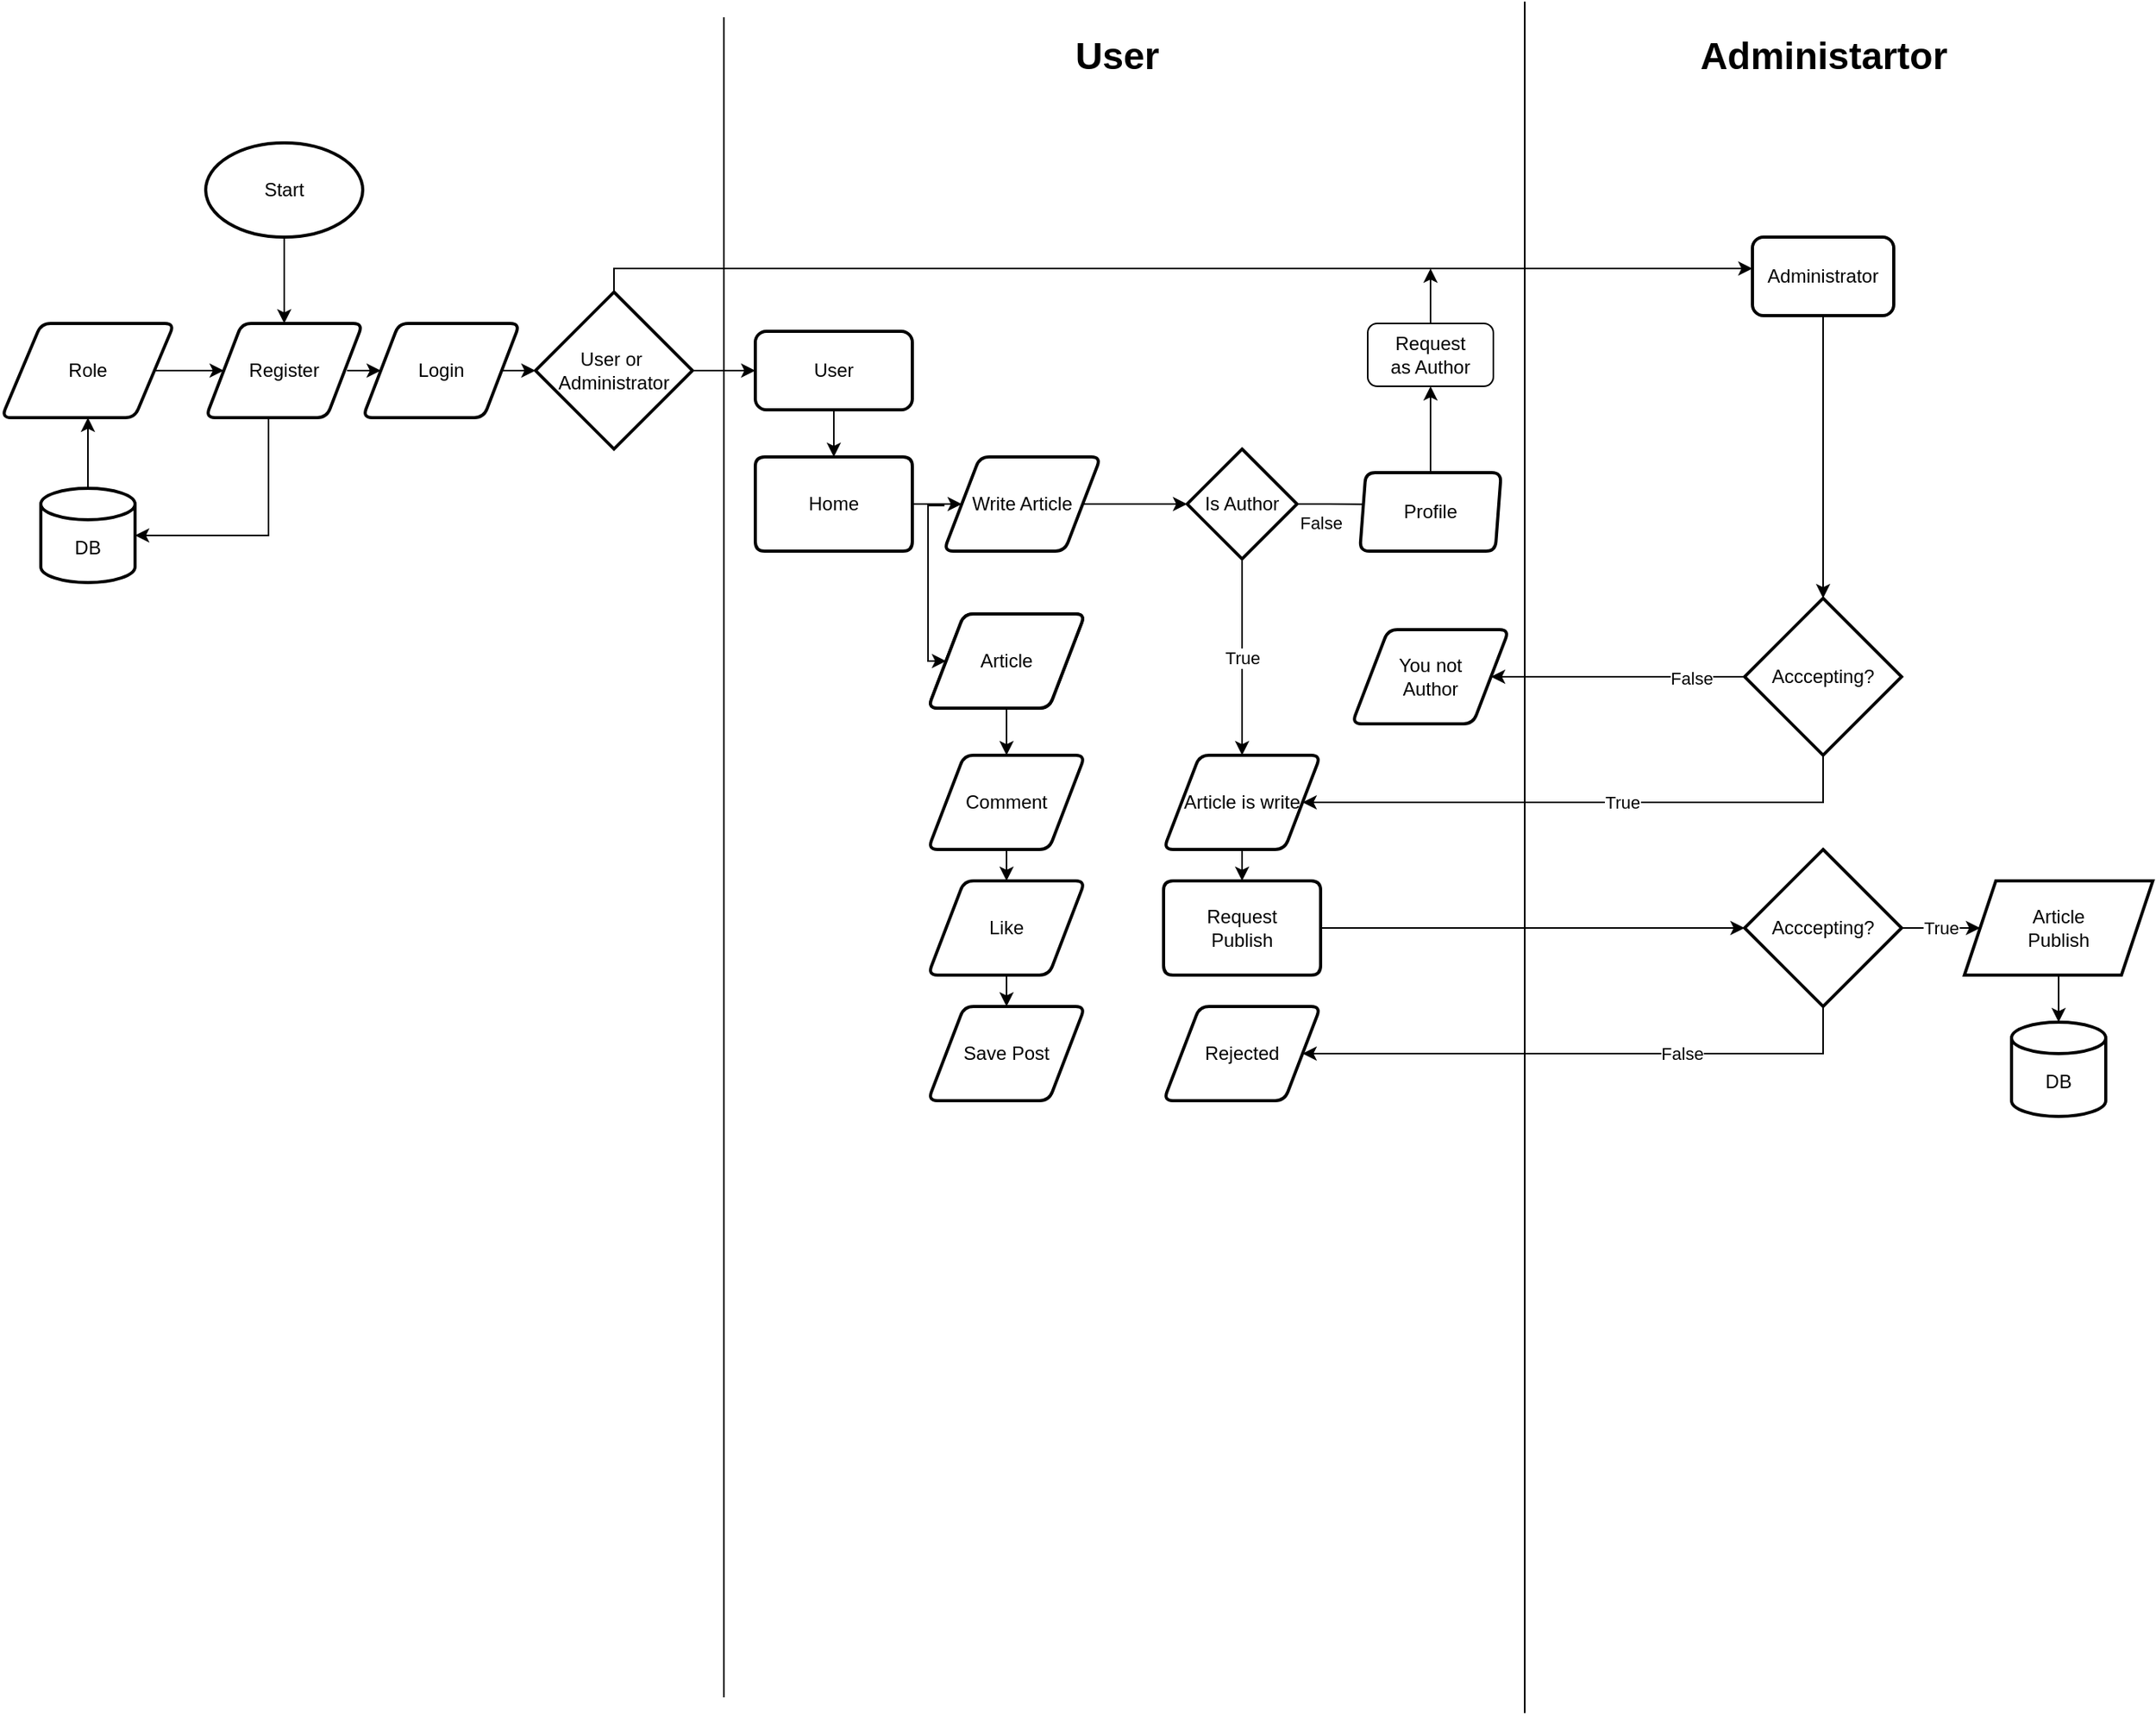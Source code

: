 <mxfile version="21.3.6" type="device">
  <diagram name="Page-1" id="gf7bokLuWfXzUaqeIxcx">
    <mxGraphModel dx="1926" dy="904" grid="1" gridSize="10" guides="1" tooltips="1" connect="1" arrows="1" fold="1" page="1" pageScale="1" pageWidth="850" pageHeight="1100" math="0" shadow="0">
      <root>
        <mxCell id="0" />
        <mxCell id="1" parent="0" />
        <mxCell id="AwZKdBI7ihTLyZNxSXt0-6" value="" style="endArrow=none;html=1;rounded=0;" edge="1" parent="1">
          <mxGeometry width="50" height="50" relative="1" as="geometry">
            <mxPoint x="-380" y="10" as="sourcePoint" />
            <mxPoint x="-380" y="1080" as="targetPoint" />
          </mxGeometry>
        </mxCell>
        <mxCell id="AwZKdBI7ihTLyZNxSXt0-12" value="" style="endArrow=none;html=1;rounded=0;" edge="1" parent="1">
          <mxGeometry width="50" height="50" relative="1" as="geometry">
            <mxPoint x="130" as="sourcePoint" />
            <mxPoint x="130" y="1090" as="targetPoint" />
          </mxGeometry>
        </mxCell>
        <mxCell id="AwZKdBI7ihTLyZNxSXt0-13" value="&lt;h1&gt;User&lt;/h1&gt;" style="text;html=1;align=center;verticalAlign=middle;resizable=0;points=[];autosize=1;strokeColor=none;fillColor=none;" vertex="1" parent="1">
          <mxGeometry x="-170" width="80" height="70" as="geometry" />
        </mxCell>
        <mxCell id="AwZKdBI7ihTLyZNxSXt0-14" value="&lt;h1&gt;Administartor&lt;/h1&gt;" style="text;html=1;align=center;verticalAlign=middle;resizable=0;points=[];autosize=1;" vertex="1" parent="1">
          <mxGeometry x="230" width="180" height="70" as="geometry" />
        </mxCell>
        <mxCell id="AwZKdBI7ihTLyZNxSXt0-93" style="edgeStyle=orthogonalEdgeStyle;rounded=0;orthogonalLoop=1;jettySize=auto;html=1;entryX=1;entryY=0.5;entryDx=0;entryDy=0;entryPerimeter=0;" edge="1" parent="1" source="AwZKdBI7ihTLyZNxSXt0-19" target="AwZKdBI7ihTLyZNxSXt0-31">
          <mxGeometry relative="1" as="geometry">
            <Array as="points">
              <mxPoint x="-670" y="340" />
            </Array>
          </mxGeometry>
        </mxCell>
        <mxCell id="AwZKdBI7ihTLyZNxSXt0-19" value="Register" style="shape=parallelogram;html=1;strokeWidth=2;perimeter=parallelogramPerimeter;whiteSpace=wrap;rounded=1;arcSize=12;size=0.23;" vertex="1" parent="1">
          <mxGeometry x="-710" y="205" width="100" height="60" as="geometry" />
        </mxCell>
        <mxCell id="AwZKdBI7ihTLyZNxSXt0-30" style="edgeStyle=orthogonalEdgeStyle;rounded=0;orthogonalLoop=1;jettySize=auto;html=1;entryX=0.5;entryY=0;entryDx=0;entryDy=0;" edge="1" parent="1" source="AwZKdBI7ihTLyZNxSXt0-20" target="AwZKdBI7ihTLyZNxSXt0-19">
          <mxGeometry relative="1" as="geometry" />
        </mxCell>
        <mxCell id="AwZKdBI7ihTLyZNxSXt0-20" value="Start" style="strokeWidth=2;html=1;shape=mxgraph.flowchart.start_1;whiteSpace=wrap;" vertex="1" parent="1">
          <mxGeometry x="-710" y="90" width="100" height="60" as="geometry" />
        </mxCell>
        <mxCell id="AwZKdBI7ihTLyZNxSXt0-21" style="edgeStyle=orthogonalEdgeStyle;rounded=0;orthogonalLoop=1;jettySize=auto;html=1;exitX=0.5;exitY=1;exitDx=0;exitDy=0;" edge="1" parent="1" source="AwZKdBI7ihTLyZNxSXt0-19" target="AwZKdBI7ihTLyZNxSXt0-19">
          <mxGeometry relative="1" as="geometry" />
        </mxCell>
        <mxCell id="AwZKdBI7ihTLyZNxSXt0-38" style="edgeStyle=orthogonalEdgeStyle;rounded=0;orthogonalLoop=1;jettySize=auto;html=1;entryX=0;entryY=0.5;entryDx=0;entryDy=0;entryPerimeter=0;" edge="1" parent="1" source="AwZKdBI7ihTLyZNxSXt0-22" target="AwZKdBI7ihTLyZNxSXt0-27">
          <mxGeometry relative="1" as="geometry" />
        </mxCell>
        <mxCell id="AwZKdBI7ihTLyZNxSXt0-22" value="Login" style="shape=parallelogram;html=1;strokeWidth=2;perimeter=parallelogramPerimeter;whiteSpace=wrap;rounded=1;arcSize=12;size=0.23;" vertex="1" parent="1">
          <mxGeometry x="-610" y="205" width="100" height="60" as="geometry" />
        </mxCell>
        <mxCell id="AwZKdBI7ihTLyZNxSXt0-100" style="edgeStyle=orthogonalEdgeStyle;rounded=0;orthogonalLoop=1;jettySize=auto;html=1;entryX=0.5;entryY=0;entryDx=0;entryDy=0;" edge="1" parent="1" source="AwZKdBI7ihTLyZNxSXt0-23" target="AwZKdBI7ihTLyZNxSXt0-43">
          <mxGeometry relative="1" as="geometry" />
        </mxCell>
        <mxCell id="AwZKdBI7ihTLyZNxSXt0-23" value="User" style="rounded=1;whiteSpace=wrap;html=1;absoluteArcSize=1;arcSize=14;strokeWidth=2;" vertex="1" parent="1">
          <mxGeometry x="-360" y="210" width="100" height="50" as="geometry" />
        </mxCell>
        <mxCell id="AwZKdBI7ihTLyZNxSXt0-56" style="edgeStyle=orthogonalEdgeStyle;rounded=0;orthogonalLoop=1;jettySize=auto;html=1;entryX=0.5;entryY=0;entryDx=0;entryDy=0;entryPerimeter=0;" edge="1" parent="1" source="AwZKdBI7ihTLyZNxSXt0-24" target="AwZKdBI7ihTLyZNxSXt0-54">
          <mxGeometry relative="1" as="geometry" />
        </mxCell>
        <mxCell id="AwZKdBI7ihTLyZNxSXt0-24" value="Administrator" style="rounded=1;whiteSpace=wrap;html=1;absoluteArcSize=1;arcSize=14;strokeWidth=2;" vertex="1" parent="1">
          <mxGeometry x="275" y="150" width="90" height="50" as="geometry" />
        </mxCell>
        <mxCell id="AwZKdBI7ihTLyZNxSXt0-39" style="edgeStyle=orthogonalEdgeStyle;rounded=0;orthogonalLoop=1;jettySize=auto;html=1;entryX=0;entryY=0.5;entryDx=0;entryDy=0;" edge="1" parent="1" source="AwZKdBI7ihTLyZNxSXt0-27" target="AwZKdBI7ihTLyZNxSXt0-23">
          <mxGeometry relative="1" as="geometry" />
        </mxCell>
        <mxCell id="AwZKdBI7ihTLyZNxSXt0-42" style="edgeStyle=orthogonalEdgeStyle;rounded=0;orthogonalLoop=1;jettySize=auto;html=1;" edge="1" parent="1" source="AwZKdBI7ihTLyZNxSXt0-27" target="AwZKdBI7ihTLyZNxSXt0-24">
          <mxGeometry relative="1" as="geometry">
            <mxPoint x="-340.0" y="140" as="targetPoint" />
            <Array as="points">
              <mxPoint x="-450" y="170" />
            </Array>
          </mxGeometry>
        </mxCell>
        <mxCell id="AwZKdBI7ihTLyZNxSXt0-27" value="User or&amp;nbsp;&lt;br&gt;Administrator" style="strokeWidth=2;html=1;shape=mxgraph.flowchart.decision;whiteSpace=wrap;" vertex="1" parent="1">
          <mxGeometry x="-500" y="185" width="100" height="100" as="geometry" />
        </mxCell>
        <mxCell id="AwZKdBI7ihTLyZNxSXt0-92" style="edgeStyle=orthogonalEdgeStyle;rounded=0;orthogonalLoop=1;jettySize=auto;html=1;entryX=0.5;entryY=1;entryDx=0;entryDy=0;" edge="1" parent="1" source="AwZKdBI7ihTLyZNxSXt0-31" target="AwZKdBI7ihTLyZNxSXt0-32">
          <mxGeometry relative="1" as="geometry" />
        </mxCell>
        <mxCell id="AwZKdBI7ihTLyZNxSXt0-31" value="&lt;br&gt;DB" style="strokeWidth=2;html=1;shape=mxgraph.flowchart.database;whiteSpace=wrap;" vertex="1" parent="1">
          <mxGeometry x="-815" y="310" width="60" height="60" as="geometry" />
        </mxCell>
        <mxCell id="AwZKdBI7ihTLyZNxSXt0-91" style="edgeStyle=orthogonalEdgeStyle;rounded=0;orthogonalLoop=1;jettySize=auto;html=1;entryX=0;entryY=0.5;entryDx=0;entryDy=0;" edge="1" parent="1" source="AwZKdBI7ihTLyZNxSXt0-32" target="AwZKdBI7ihTLyZNxSXt0-19">
          <mxGeometry relative="1" as="geometry" />
        </mxCell>
        <mxCell id="AwZKdBI7ihTLyZNxSXt0-32" value="Role" style="shape=parallelogram;html=1;strokeWidth=2;perimeter=parallelogramPerimeter;whiteSpace=wrap;rounded=1;arcSize=12;size=0.23;" vertex="1" parent="1">
          <mxGeometry x="-840" y="205" width="110" height="60" as="geometry" />
        </mxCell>
        <mxCell id="AwZKdBI7ihTLyZNxSXt0-43" value="Home" style="shape=parallelogram;html=1;strokeWidth=2;perimeter=parallelogramPerimeter;whiteSpace=wrap;rounded=1;arcSize=12;size=0;" vertex="1" parent="1">
          <mxGeometry x="-360" y="290" width="100" height="60" as="geometry" />
        </mxCell>
        <mxCell id="AwZKdBI7ihTLyZNxSXt0-46" value="Write Article" style="shape=parallelogram;html=1;strokeWidth=2;perimeter=parallelogramPerimeter;whiteSpace=wrap;rounded=1;arcSize=12;size=0.23;" vertex="1" parent="1">
          <mxGeometry x="-240" y="290" width="100" height="60" as="geometry" />
        </mxCell>
        <mxCell id="AwZKdBI7ihTLyZNxSXt0-76" value="True" style="edgeStyle=orthogonalEdgeStyle;rounded=0;orthogonalLoop=1;jettySize=auto;html=1;entryX=0.5;entryY=0;entryDx=0;entryDy=0;" edge="1" parent="1" source="AwZKdBI7ihTLyZNxSXt0-48" target="AwZKdBI7ihTLyZNxSXt0-50">
          <mxGeometry relative="1" as="geometry">
            <mxPoint x="-50" y="440" as="targetPoint" />
          </mxGeometry>
        </mxCell>
        <mxCell id="AwZKdBI7ihTLyZNxSXt0-85" style="edgeStyle=orthogonalEdgeStyle;rounded=0;orthogonalLoop=1;jettySize=auto;html=1;entryX=0.5;entryY=0;entryDx=0;entryDy=0;" edge="1" parent="1" source="AwZKdBI7ihTLyZNxSXt0-50" target="AwZKdBI7ihTLyZNxSXt0-83">
          <mxGeometry relative="1" as="geometry" />
        </mxCell>
        <mxCell id="AwZKdBI7ihTLyZNxSXt0-50" value="Article is write" style="shape=parallelogram;html=1;strokeWidth=2;perimeter=parallelogramPerimeter;whiteSpace=wrap;rounded=1;arcSize=12;size=0.23;" vertex="1" parent="1">
          <mxGeometry x="-100" y="480" width="100" height="60" as="geometry" />
        </mxCell>
        <mxCell id="AwZKdBI7ihTLyZNxSXt0-78" style="edgeStyle=orthogonalEdgeStyle;rounded=0;orthogonalLoop=1;jettySize=auto;html=1;entryX=1;entryY=0.5;entryDx=0;entryDy=0;" edge="1" parent="1" source="AwZKdBI7ihTLyZNxSXt0-54" target="AwZKdBI7ihTLyZNxSXt0-116">
          <mxGeometry relative="1" as="geometry">
            <mxPoint x="8.5" y="470" as="targetPoint" />
          </mxGeometry>
        </mxCell>
        <mxCell id="AwZKdBI7ihTLyZNxSXt0-79" value="False" style="edgeLabel;html=1;align=center;verticalAlign=middle;resizable=0;points=[];" vertex="1" connectable="0" parent="AwZKdBI7ihTLyZNxSXt0-78">
          <mxGeometry x="-0.579" y="1" relative="1" as="geometry">
            <mxPoint as="offset" />
          </mxGeometry>
        </mxCell>
        <mxCell id="AwZKdBI7ihTLyZNxSXt0-110" style="edgeStyle=orthogonalEdgeStyle;rounded=0;orthogonalLoop=1;jettySize=auto;html=1;entryX=1;entryY=0.5;entryDx=0;entryDy=0;" edge="1" parent="1" source="AwZKdBI7ihTLyZNxSXt0-54" target="AwZKdBI7ihTLyZNxSXt0-50">
          <mxGeometry relative="1" as="geometry">
            <Array as="points">
              <mxPoint x="320" y="510" />
            </Array>
          </mxGeometry>
        </mxCell>
        <mxCell id="AwZKdBI7ihTLyZNxSXt0-111" value="True" style="edgeLabel;html=1;align=center;verticalAlign=middle;resizable=0;points=[];" vertex="1" connectable="0" parent="AwZKdBI7ihTLyZNxSXt0-110">
          <mxGeometry x="-0.193" relative="1" as="geometry">
            <mxPoint x="-12" as="offset" />
          </mxGeometry>
        </mxCell>
        <mxCell id="AwZKdBI7ihTLyZNxSXt0-54" value="Acccepting?" style="strokeWidth=2;html=1;shape=mxgraph.flowchart.decision;whiteSpace=wrap;" vertex="1" parent="1">
          <mxGeometry x="270" y="380" width="100" height="100" as="geometry" />
        </mxCell>
        <mxCell id="AwZKdBI7ihTLyZNxSXt0-106" style="edgeStyle=orthogonalEdgeStyle;rounded=0;orthogonalLoop=1;jettySize=auto;html=1;" edge="1" parent="1" source="AwZKdBI7ihTLyZNxSXt0-60">
          <mxGeometry relative="1" as="geometry">
            <mxPoint x="70.0" y="170" as="targetPoint" />
          </mxGeometry>
        </mxCell>
        <mxCell id="AwZKdBI7ihTLyZNxSXt0-60" value="Request&lt;br&gt;as Author" style="rounded=1;whiteSpace=wrap;html=1;" vertex="1" parent="1">
          <mxGeometry x="30" y="205" width="80" height="40" as="geometry" />
        </mxCell>
        <mxCell id="AwZKdBI7ihTLyZNxSXt0-88" style="edgeStyle=orthogonalEdgeStyle;rounded=0;orthogonalLoop=1;jettySize=auto;html=1;entryX=0;entryY=0.5;entryDx=0;entryDy=0;entryPerimeter=0;" edge="1" parent="1" source="AwZKdBI7ihTLyZNxSXt0-83" target="AwZKdBI7ihTLyZNxSXt0-86">
          <mxGeometry relative="1" as="geometry" />
        </mxCell>
        <mxCell id="AwZKdBI7ihTLyZNxSXt0-83" value="Request&lt;br&gt;Publish" style="shape=parallelogram;html=1;strokeWidth=2;perimeter=parallelogramPerimeter;whiteSpace=wrap;rounded=1;arcSize=12;size=0;" vertex="1" parent="1">
          <mxGeometry x="-100" y="560" width="100" height="60" as="geometry" />
        </mxCell>
        <mxCell id="AwZKdBI7ihTLyZNxSXt0-96" style="edgeStyle=orthogonalEdgeStyle;rounded=0;orthogonalLoop=1;jettySize=auto;html=1;entryX=1;entryY=0.5;entryDx=0;entryDy=0;" edge="1" parent="1" source="AwZKdBI7ihTLyZNxSXt0-86" target="AwZKdBI7ihTLyZNxSXt0-95">
          <mxGeometry relative="1" as="geometry">
            <mxPoint x="320" y="880" as="targetPoint" />
            <Array as="points">
              <mxPoint x="320" y="670" />
            </Array>
          </mxGeometry>
        </mxCell>
        <mxCell id="AwZKdBI7ihTLyZNxSXt0-97" value="False" style="edgeLabel;html=1;align=center;verticalAlign=middle;resizable=0;points=[];" vertex="1" connectable="0" parent="AwZKdBI7ihTLyZNxSXt0-96">
          <mxGeometry x="-0.334" relative="1" as="geometry">
            <mxPoint as="offset" />
          </mxGeometry>
        </mxCell>
        <mxCell id="AwZKdBI7ihTLyZNxSXt0-108" value="True" style="edgeStyle=orthogonalEdgeStyle;rounded=0;orthogonalLoop=1;jettySize=auto;html=1;" edge="1" parent="1" source="AwZKdBI7ihTLyZNxSXt0-86" target="AwZKdBI7ihTLyZNxSXt0-107">
          <mxGeometry relative="1" as="geometry" />
        </mxCell>
        <mxCell id="AwZKdBI7ihTLyZNxSXt0-86" value="Acccepting?" style="strokeWidth=2;html=1;shape=mxgraph.flowchart.decision;whiteSpace=wrap;" vertex="1" parent="1">
          <mxGeometry x="270" y="540" width="100" height="100" as="geometry" />
        </mxCell>
        <mxCell id="AwZKdBI7ihTLyZNxSXt0-95" value="Rejected" style="shape=parallelogram;html=1;strokeWidth=2;perimeter=parallelogramPerimeter;whiteSpace=wrap;rounded=1;arcSize=12;size=0.23;" vertex="1" parent="1">
          <mxGeometry x="-100" y="640" width="100" height="60" as="geometry" />
        </mxCell>
        <mxCell id="AwZKdBI7ihTLyZNxSXt0-102" value="" style="edgeStyle=orthogonalEdgeStyle;rounded=0;orthogonalLoop=1;jettySize=auto;html=1;" edge="1" parent="1" source="AwZKdBI7ihTLyZNxSXt0-46" target="AwZKdBI7ihTLyZNxSXt0-48">
          <mxGeometry relative="1" as="geometry">
            <mxPoint x="20" y="400" as="targetPoint" />
            <mxPoint x="-141" y="320" as="sourcePoint" />
          </mxGeometry>
        </mxCell>
        <mxCell id="AwZKdBI7ihTLyZNxSXt0-125" value="False" style="edgeStyle=orthogonalEdgeStyle;rounded=0;orthogonalLoop=1;jettySize=auto;html=1;entryX=0.159;entryY=0.407;entryDx=0;entryDy=0;entryPerimeter=0;" edge="1" parent="1" source="AwZKdBI7ihTLyZNxSXt0-48" target="AwZKdBI7ihTLyZNxSXt0-123">
          <mxGeometry x="-0.244" y="-10" relative="1" as="geometry">
            <mxPoint x="-5" y="2" as="offset" />
          </mxGeometry>
        </mxCell>
        <mxCell id="AwZKdBI7ihTLyZNxSXt0-48" value="Is Author" style="strokeWidth=2;html=1;shape=mxgraph.flowchart.decision;whiteSpace=wrap;" vertex="1" parent="1">
          <mxGeometry x="-85" y="285" width="70" height="70" as="geometry" />
        </mxCell>
        <mxCell id="AwZKdBI7ihTLyZNxSXt0-104" value="" style="edgeStyle=orthogonalEdgeStyle;rounded=0;orthogonalLoop=1;jettySize=auto;html=1;entryX=0;entryY=0.5;entryDx=0;entryDy=0;exitX=1;exitY=0.5;exitDx=0;exitDy=0;" edge="1" parent="1" source="AwZKdBI7ihTLyZNxSXt0-43" target="AwZKdBI7ihTLyZNxSXt0-46">
          <mxGeometry relative="1" as="geometry">
            <mxPoint x="-220" y="320" as="targetPoint" />
            <mxPoint x="-250" y="320" as="sourcePoint" />
          </mxGeometry>
        </mxCell>
        <mxCell id="AwZKdBI7ihTLyZNxSXt0-113" style="edgeStyle=orthogonalEdgeStyle;rounded=0;orthogonalLoop=1;jettySize=auto;html=1;" edge="1" parent="1" source="AwZKdBI7ihTLyZNxSXt0-107" target="AwZKdBI7ihTLyZNxSXt0-112">
          <mxGeometry relative="1" as="geometry" />
        </mxCell>
        <mxCell id="AwZKdBI7ihTLyZNxSXt0-107" value="Article&lt;br&gt;Publish" style="shape=parallelogram;perimeter=parallelogramPerimeter;whiteSpace=wrap;html=1;fixedSize=1;strokeWidth=2;" vertex="1" parent="1">
          <mxGeometry x="410" y="560" width="120" height="60" as="geometry" />
        </mxCell>
        <mxCell id="AwZKdBI7ihTLyZNxSXt0-112" value="&lt;br&gt;DB" style="strokeWidth=2;html=1;shape=mxgraph.flowchart.database;whiteSpace=wrap;" vertex="1" parent="1">
          <mxGeometry x="440" y="650" width="60" height="60" as="geometry" />
        </mxCell>
        <mxCell id="AwZKdBI7ihTLyZNxSXt0-114" style="edgeStyle=orthogonalEdgeStyle;rounded=0;orthogonalLoop=1;jettySize=auto;html=1;entryX=0;entryY=0.5;entryDx=0;entryDy=0;" edge="1" parent="1" target="AwZKdBI7ihTLyZNxSXt0-22">
          <mxGeometry relative="1" as="geometry">
            <mxPoint x="-620" y="235" as="sourcePoint" />
            <mxPoint x="-689" y="245" as="targetPoint" />
          </mxGeometry>
        </mxCell>
        <mxCell id="AwZKdBI7ihTLyZNxSXt0-116" value="You not&lt;br&gt;Author" style="shape=parallelogram;html=1;strokeWidth=2;perimeter=parallelogramPerimeter;whiteSpace=wrap;rounded=1;arcSize=12;size=0.23;" vertex="1" parent="1">
          <mxGeometry x="20" y="400" width="100" height="60" as="geometry" />
        </mxCell>
        <mxCell id="AwZKdBI7ihTLyZNxSXt0-126" style="edgeStyle=orthogonalEdgeStyle;rounded=0;orthogonalLoop=1;jettySize=auto;html=1;entryX=0.5;entryY=1;entryDx=0;entryDy=0;" edge="1" parent="1" source="AwZKdBI7ihTLyZNxSXt0-123" target="AwZKdBI7ihTLyZNxSXt0-60">
          <mxGeometry relative="1" as="geometry" />
        </mxCell>
        <mxCell id="AwZKdBI7ihTLyZNxSXt0-123" value="Profile" style="shape=parallelogram;html=1;strokeWidth=2;perimeter=parallelogramPerimeter;whiteSpace=wrap;rounded=1;arcSize=12;size=0.042;" vertex="1" parent="1">
          <mxGeometry x="25" y="300" width="90" height="50" as="geometry" />
        </mxCell>
        <mxCell id="AwZKdBI7ihTLyZNxSXt0-141" style="edgeStyle=orthogonalEdgeStyle;rounded=0;orthogonalLoop=1;jettySize=auto;html=1;entryX=0;entryY=0.5;entryDx=0;entryDy=0;" edge="1" parent="1" target="AwZKdBI7ihTLyZNxSXt0-136">
          <mxGeometry relative="1" as="geometry">
            <mxPoint x="-240" y="320" as="sourcePoint" />
            <mxPoint x="-210" y="520" as="targetPoint" />
            <Array as="points">
              <mxPoint x="-250" y="321" />
              <mxPoint x="-250" y="420" />
            </Array>
          </mxGeometry>
        </mxCell>
        <mxCell id="AwZKdBI7ihTLyZNxSXt0-136" value="Article" style="shape=parallelogram;html=1;strokeWidth=2;perimeter=parallelogramPerimeter;whiteSpace=wrap;rounded=1;arcSize=12;size=0.23;" vertex="1" parent="1">
          <mxGeometry x="-250" y="390" width="100" height="60" as="geometry" />
        </mxCell>
        <mxCell id="AwZKdBI7ihTLyZNxSXt0-147" style="edgeStyle=orthogonalEdgeStyle;rounded=0;orthogonalLoop=1;jettySize=auto;html=1;" edge="1" parent="1" source="AwZKdBI7ihTLyZNxSXt0-138" target="AwZKdBI7ihTLyZNxSXt0-139">
          <mxGeometry relative="1" as="geometry" />
        </mxCell>
        <mxCell id="AwZKdBI7ihTLyZNxSXt0-138" value="Comment" style="shape=parallelogram;html=1;strokeWidth=2;perimeter=parallelogramPerimeter;whiteSpace=wrap;rounded=1;arcSize=12;size=0.23;" vertex="1" parent="1">
          <mxGeometry x="-250" y="480" width="100" height="60" as="geometry" />
        </mxCell>
        <mxCell id="AwZKdBI7ihTLyZNxSXt0-148" style="edgeStyle=orthogonalEdgeStyle;rounded=0;orthogonalLoop=1;jettySize=auto;html=1;entryX=0.5;entryY=0;entryDx=0;entryDy=0;" edge="1" parent="1" source="AwZKdBI7ihTLyZNxSXt0-139" target="AwZKdBI7ihTLyZNxSXt0-140">
          <mxGeometry relative="1" as="geometry" />
        </mxCell>
        <mxCell id="AwZKdBI7ihTLyZNxSXt0-139" value="Like" style="shape=parallelogram;html=1;strokeWidth=2;perimeter=parallelogramPerimeter;whiteSpace=wrap;rounded=1;arcSize=12;size=0.23;" vertex="1" parent="1">
          <mxGeometry x="-250" y="560" width="100" height="60" as="geometry" />
        </mxCell>
        <mxCell id="AwZKdBI7ihTLyZNxSXt0-140" value="Save Post" style="shape=parallelogram;html=1;strokeWidth=2;perimeter=parallelogramPerimeter;whiteSpace=wrap;rounded=1;arcSize=12;size=0.23;" vertex="1" parent="1">
          <mxGeometry x="-250" y="640" width="100" height="60" as="geometry" />
        </mxCell>
        <mxCell id="AwZKdBI7ihTLyZNxSXt0-146" style="edgeStyle=orthogonalEdgeStyle;rounded=0;orthogonalLoop=1;jettySize=auto;html=1;entryX=0.5;entryY=0;entryDx=0;entryDy=0;" edge="1" parent="1" source="AwZKdBI7ihTLyZNxSXt0-145" target="AwZKdBI7ihTLyZNxSXt0-138">
          <mxGeometry relative="1" as="geometry" />
        </mxCell>
        <mxCell id="AwZKdBI7ihTLyZNxSXt0-145" value="Article" style="shape=parallelogram;html=1;strokeWidth=2;perimeter=parallelogramPerimeter;whiteSpace=wrap;rounded=1;arcSize=12;size=0.23;" vertex="1" parent="1">
          <mxGeometry x="-250" y="390" width="100" height="60" as="geometry" />
        </mxCell>
      </root>
    </mxGraphModel>
  </diagram>
</mxfile>
